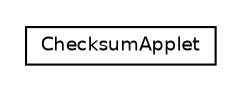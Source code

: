 #!/usr/local/bin/dot
#
# Class diagram 
# Generated by UmlGraph version 4.6 (http://www.spinellis.gr/sw/umlgraph)
#

digraph G {
	edge [fontname="Helvetica",fontsize=10,labelfontname="Helvetica",labelfontsize=10];
	node [fontname="Helvetica",fontsize=10,shape=plaintext];
	// org.apache.maven.archiva.applet.ChecksumApplet
	c21390 [label=<<table border="0" cellborder="1" cellspacing="0" cellpadding="2" port="p" href="./ChecksumApplet.html">
		<tr><td><table border="0" cellspacing="0" cellpadding="1">
			<tr><td> ChecksumApplet </td></tr>
		</table></td></tr>
		</table>>, fontname="Helvetica", fontcolor="black", fontsize=9.0];
}

